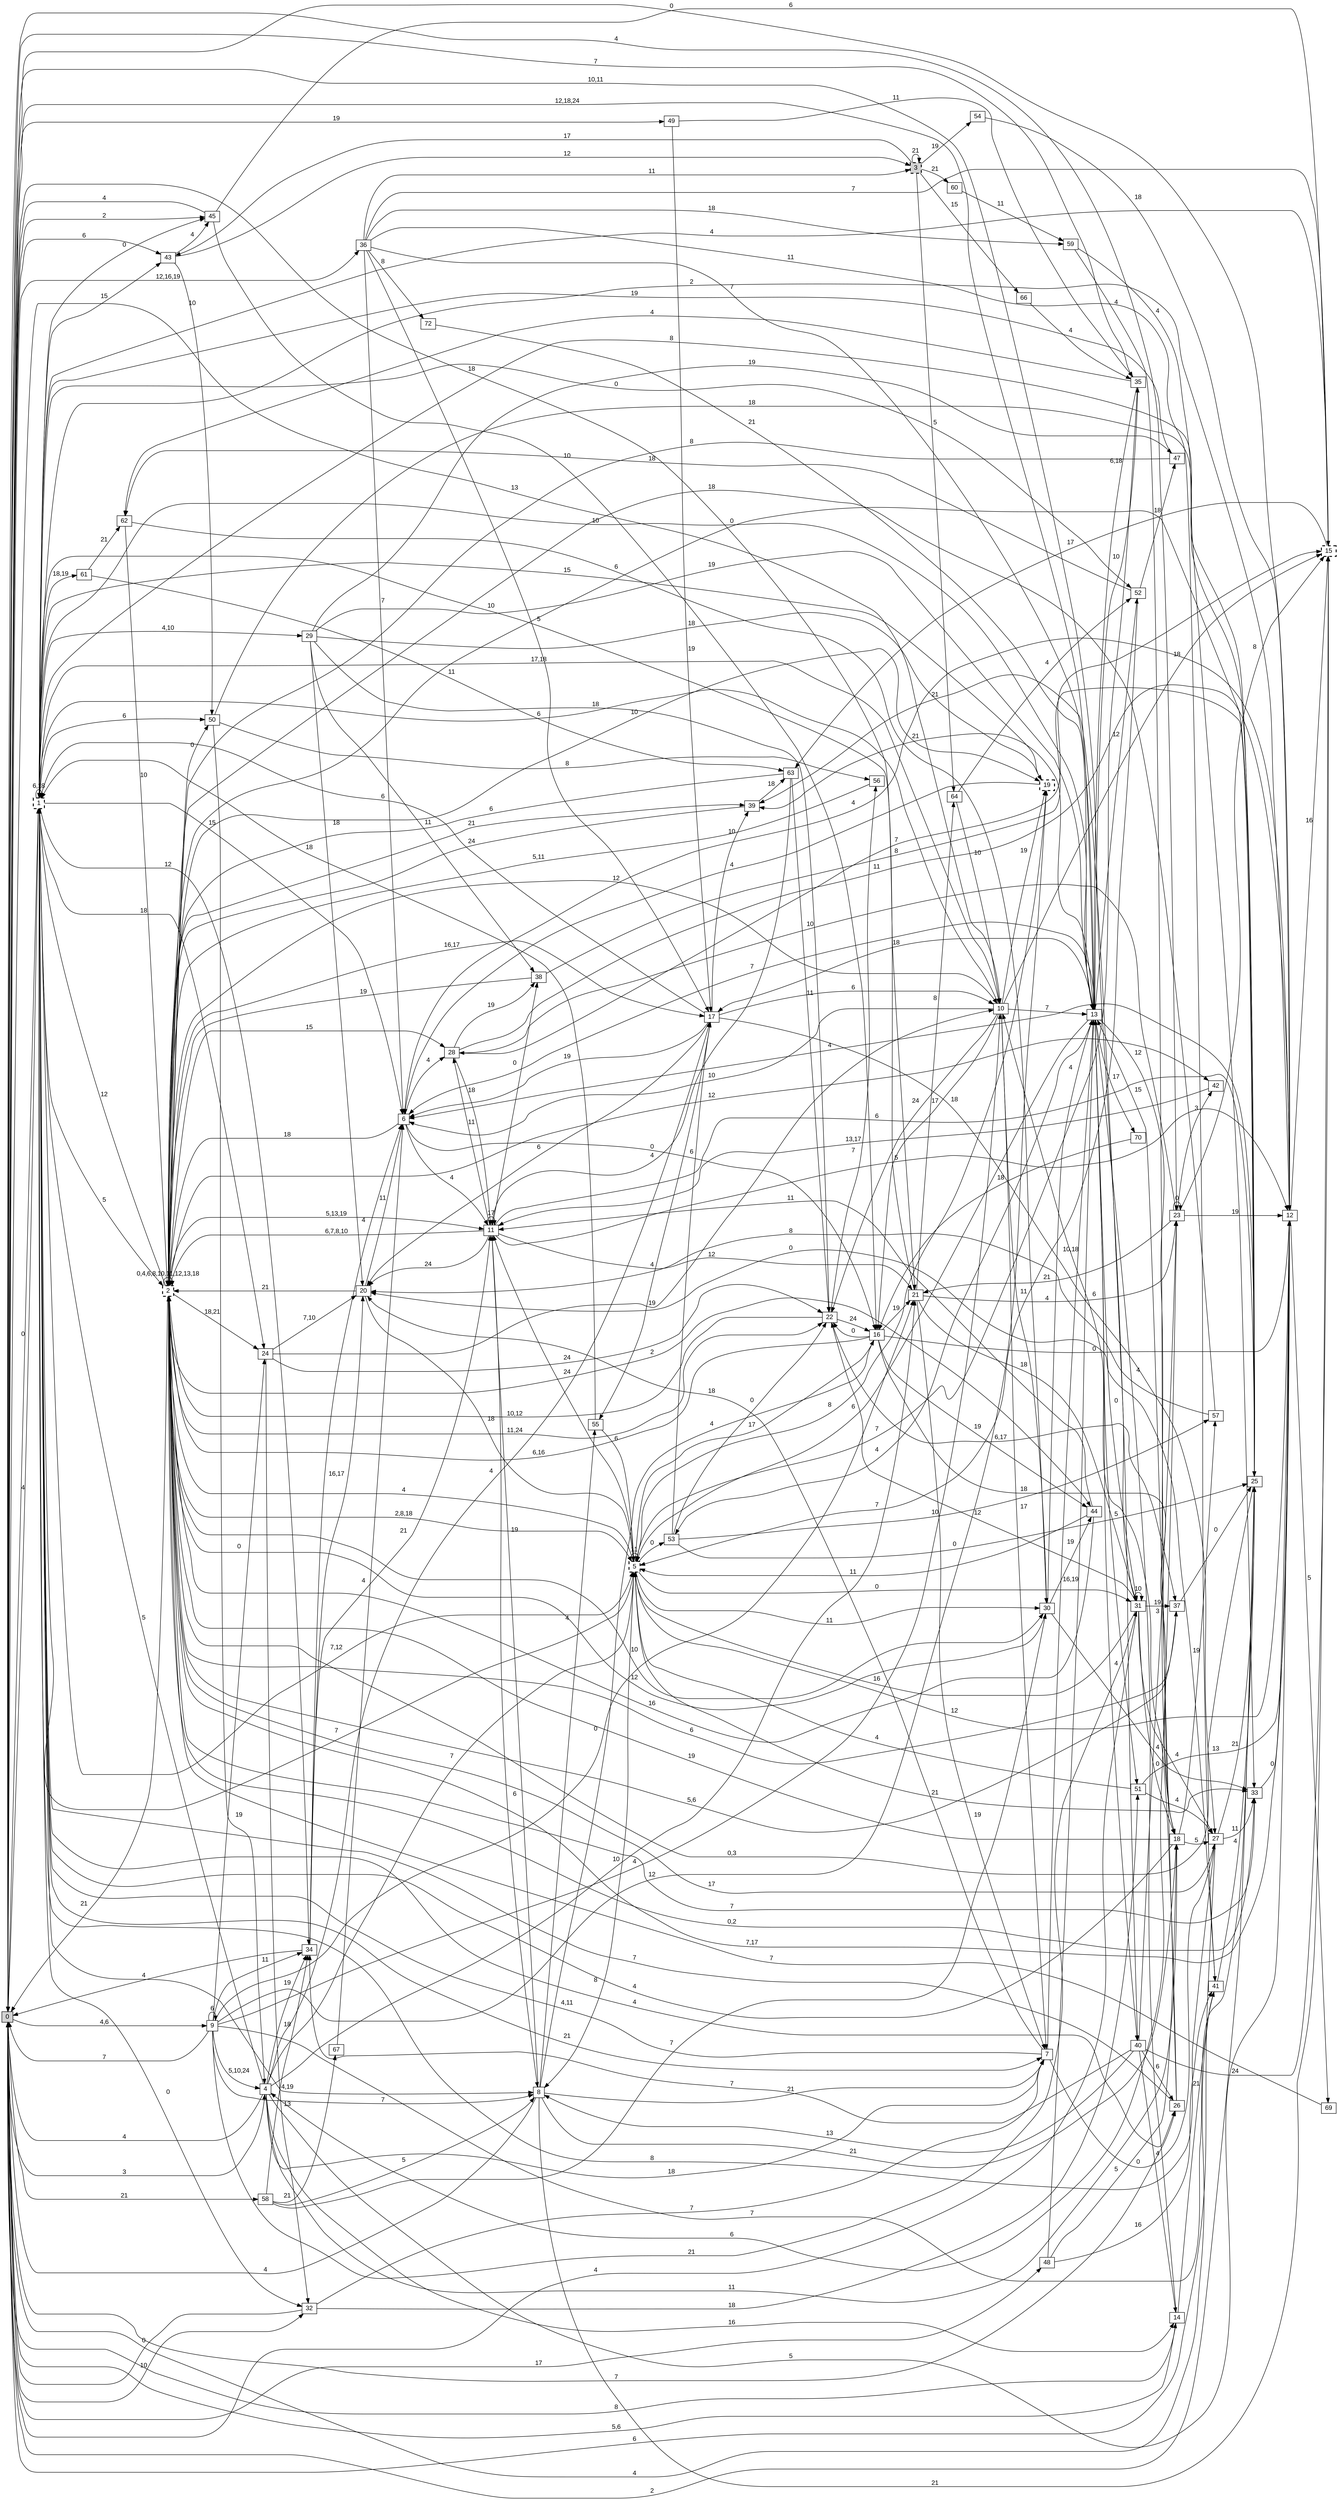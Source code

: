 digraph "NDFA" {
  rankdir=LR
  node [shape=box width=0.1 height=0.1 fontname=Arial]
  edge [fontname=Arial]
/* Estados */
 s0 [label="0" style="filled"] /* I:1 F:0 D:0 */
 s1 [label="1" style="bold,dashed"] /* I:0 F:1 D:0 */
 s2 [label="2" style="bold,dashed"] /* I:0 F:1 D:0 */
 s3 [label="3" style="filled,bold,dashed"] /* I:1 F:1 D:0 */
 s4 [label="4" ] /* I:0 F:0 D:0 */
 s5 [label="5" style="bold,dashed"] /* I:0 F:1 D:0 */
 s6 [label="6" ] /* I:0 F:0 D:0 */
 s7 [label="7" ] /* I:0 F:0 D:0 */
 s8 [label="8" ] /* I:0 F:0 D:0 */
 s9 [label="9" ] /* I:0 F:0 D:0 */
 s10 [label="10" ] /* I:0 F:0 D:0 */
 s11 [label="11" ] /* I:0 F:0 D:0 */
 s12 [label="12" ] /* I:0 F:0 D:0 */
 s13 [label="13" ] /* I:0 F:0 D:0 */
 s14 [label="14" ] /* I:0 F:0 D:0 */
 s15 [label="15" style="bold,dashed"] /* I:0 F:1 D:0 */
 s16 [label="16" ] /* I:0 F:0 D:0 */
 s17 [label="17" ] /* I:0 F:0 D:0 */
 s18 [label="18" ] /* I:0 F:0 D:0 */
 s19 [label="19" style="bold,dashed"] /* I:0 F:1 D:0 */
 s20 [label="20" ] /* I:0 F:0 D:0 */
 s21 [label="21" ] /* I:0 F:0 D:0 */
 s22 [label="22" ] /* I:0 F:0 D:0 */
 s23 [label="23" ] /* I:0 F:0 D:0 */
 s24 [label="24" ] /* I:0 F:0 D:0 */
 s25 [label="25" ] /* I:0 F:0 D:0 */
 s26 [label="26" ] /* I:0 F:0 D:0 */
 s27 [label="27" ] /* I:0 F:0 D:0 */
 s28 [label="28" ] /* I:0 F:0 D:0 */
 s29 [label="29" ] /* I:0 F:0 D:0 */
 s30 [label="30" ] /* I:0 F:0 D:0 */
 s31 [label="31" ] /* I:0 F:0 D:0 */
 s32 [label="32" ] /* I:0 F:0 D:0 */
 s33 [label="33" ] /* I:0 F:0 D:0 */
 s34 [label="34" ] /* I:0 F:0 D:0 */
 s35 [label="35" ] /* I:0 F:0 D:0 */
 s36 [label="36" ] /* I:0 F:0 D:0 */
 s37 [label="37" ] /* I:0 F:0 D:0 */
 s38 [label="38" ] /* I:0 F:0 D:0 */
 s39 [label="39" ] /* I:0 F:0 D:0 */
 s40 [label="40" ] /* I:0 F:0 D:0 */
 s41 [label="41" ] /* I:0 F:0 D:0 */
 s42 [label="42" ] /* I:0 F:0 D:0 */
 s43 [label="43" ] /* I:0 F:0 D:0 */
 s44 [label="44" ] /* I:0 F:0 D:0 */
 s45 [label="45" ] /* I:0 F:0 D:0 */
 s47 [label="47" ] /* I:0 F:0 D:0 */
 s48 [label="48" ] /* I:0 F:0 D:0 */
 s49 [label="49" ] /* I:0 F:0 D:0 */
 s50 [label="50" ] /* I:0 F:0 D:0 */
 s51 [label="51" ] /* I:0 F:0 D:0 */
 s52 [label="52" ] /* I:0 F:0 D:0 */
 s53 [label="53" ] /* I:0 F:0 D:0 */
 s54 [label="54" ] /* I:0 F:0 D:0 */
 s55 [label="55" ] /* I:0 F:0 D:0 */
 s56 [label="56" ] /* I:0 F:0 D:0 */
 s57 [label="57" ] /* I:0 F:0 D:0 */
 s58 [label="58" ] /* I:0 F:0 D:0 */
 s59 [label="59" ] /* I:0 F:0 D:0 */
 s60 [label="60" ] /* I:0 F:0 D:0 */
 s61 [label="61" ] /* I:0 F:0 D:0 */
 s62 [label="62" ] /* I:0 F:0 D:0 */
 s63 [label="63" ] /* I:0 F:0 D:0 */
 s64 [label="64" ] /* I:0 F:0 D:0 */
 s66 [label="66" ] /* I:0 F:0 D:0 */
 s67 [label="67" ] /* I:0 F:0 D:0 */
 s69 [label="69" ] /* I:0 F:0 D:0 */
 s70 [label="70" ] /* I:0 F:0 D:0 */
 s72 [label="72" ] /* I:0 F:0 D:0 */
/* Transiciones */
  s0 -> s1 [label="0"]
  s0 -> s4 [label="3"]
  s0 -> s9 [label="4,6"]
  s0 -> s10 [label="13"]
  s0 -> s13 [label="12,18,24"]
  s0 -> s14 [label="5,6"]
  s0 -> s21 [label="18"]
  s0 -> s23 [label="4"]
  s0 -> s26 [label="7"]
  s0 -> s32 [label="10"]
  s0 -> s35 [label="7"]
  s0 -> s36 [label="12,16,19"]
  s0 -> s40 [label="10,11"]
  s0 -> s43 [label="6"]
  s0 -> s45 [label="2"]
  s0 -> s48 [label="17"]
  s0 -> s49 [label="19"]
  s0 -> s58 [label="21"]
  s1 -> s0 [label="4"]
  s1 -> s1 [label="6,18"]
  s1 -> s2 [label="5"]
  s1 -> s5 [label="7,12"]
  s1 -> s6 [label="15"]
  s1 -> s7 [label="21"]
  s1 -> s8 [label="4,19"]
  s1 -> s10 [label="17,18"]
  s1 -> s12 [label="2"]
  s1 -> s24 [label="18"]
  s1 -> s26 [label="4"]
  s1 -> s29 [label="4,10"]
  s1 -> s32 [label="0"]
  s1 -> s34 [label="12"]
  s1 -> s43 [label="15"]
  s1 -> s45 [label="0"]
  s1 -> s50 [label="6"]
  s1 -> s52 [label="0"]
  s1 -> s61 [label="18,19"]
  s2 -> s0 [label="21"]
  s2 -> s1 [label="12"]
  s2 -> s2 [label="0,4,6,8,10,11,12,13,18"]
  s2 -> s5 [label="2,8,18"]
  s2 -> s10 [label="12"]
  s2 -> s11 [label="5,13,19"]
  s2 -> s17 [label="16,17"]
  s2 -> s19 [label="10"]
  s2 -> s22 [label="11,24"]
  s2 -> s24 [label="18,21"]
  s2 -> s25 [label="0"]
  s2 -> s28 [label="15"]
  s2 -> s30 [label="10"]
  s2 -> s33 [label="7"]
  s2 -> s37 [label="6"]
  s2 -> s39 [label="21"]
  s2 -> s42 [label="12"]
  s2 -> s44 [label="2"]
  s2 -> s50 [label="0"]
  s3 -> s3 [label="21"]
  s3 -> s43 [label="17"]
  s3 -> s54 [label="19"]
  s3 -> s60 [label="21"]
  s3 -> s64 [label="5"]
  s3 -> s66 [label="15"]
  s4 -> s0 [label="4"]
  s4 -> s1 [label="5"]
  s4 -> s5 [label="7"]
  s4 -> s7 [label="18"]
  s4 -> s12 [label="5"]
  s4 -> s14 [label="16"]
  s4 -> s17 [label="4"]
  s4 -> s18 [label="11"]
  s4 -> s21 [label="10"]
  s4 -> s34 [label="19"]
  s5 -> s1 [label="7"]
  s5 -> s2 [label="4"]
  s5 -> s5 [label="11"]
  s5 -> s8 [label="8"]
  s5 -> s11 [label="24"]
  s5 -> s12 [label="12"]
  s5 -> s16 [label="17"]
  s5 -> s30 [label="11"]
  s5 -> s31 [label="0"]
  s5 -> s33 [label="21"]
  s5 -> s53 [label="0"]
  s6 -> s2 [label="18"]
  s6 -> s11 [label="4"]
  s6 -> s16 [label="0"]
  s6 -> s28 [label="4"]
  s7 -> s1 [label="4,11"]
  s7 -> s13 [label="10,18"]
  s7 -> s20 [label="18"]
  s7 -> s27 [label="0"]
  s8 -> s0 [label="4"]
  s8 -> s7 [label="21"]
  s8 -> s11 [label="19"]
  s8 -> s15 [label="21"]
  s8 -> s16 [label="4"]
  s8 -> s18 [label="21"]
  s8 -> s55 [label="4"]
  s9 -> s0 [label="7"]
  s9 -> s4 [label="5,10,24"]
  s9 -> s8 [label="7"]
  s9 -> s9 [label="6"]
  s9 -> s10 [label="4"]
  s9 -> s19 [label="12"]
  s9 -> s21 [label="0"]
  s9 -> s24 [label="0"]
  s9 -> s25 [label="7"]
  s9 -> s31 [label="21"]
  s9 -> s34 [label="11"]
  s10 -> s1 [label="6"]
  s10 -> s6 [label="10"]
  s10 -> s7 [label="17"]
  s10 -> s13 [label="7"]
  s10 -> s15 [label="18"]
  s10 -> s16 [label="17"]
  s10 -> s19 [label="19"]
  s10 -> s22 [label="24"]
  s10 -> s30 [label="11"]
  s11 -> s2 [label="6,7,8,10"]
  s11 -> s8 [label="6"]
  s11 -> s11 [label="17"]
  s11 -> s12 [label="5"]
  s11 -> s20 [label="24"]
  s11 -> s21 [label="12"]
  s11 -> s25 [label="6"]
  s11 -> s28 [label="11"]
  s11 -> s38 [label="0"]
  s12 -> s0 [label="0"]
  s12 -> s2 [label="7,17"]
  s12 -> s6 [label="4"]
  s12 -> s15 [label="16"]
  s12 -> s69 [label="5"]
  s13 -> s1 [label="10"]
  s13 -> s5 [label="6"]
  s13 -> s6 [label="7"]
  s13 -> s17 [label="18"]
  s13 -> s18 [label="12"]
  s13 -> s31 [label="0"]
  s13 -> s35 [label="10"]
  s13 -> s39 [label="21"]
  s13 -> s40 [label="4"]
  s13 -> s51 [label="5"]
  s13 -> s52 [label="12"]
  s13 -> s53 [label="4"]
  s13 -> s70 [label="17"]
  s14 -> s0 [label="8"]
  s14 -> s13 [label="4"]
  s14 -> s41 [label="21"]
  s15 -> s1 [label="4"]
  s15 -> s63 [label="17"]
  s16 -> s2 [label="6,16"]
  s16 -> s12 [label="0"]
  s16 -> s18 [label="18"]
  s16 -> s21 [label="19"]
  s16 -> s22 [label="0"]
  s16 -> s44 [label="19"]
  s17 -> s1 [label="6"]
  s17 -> s6 [label="19"]
  s17 -> s10 [label="6"]
  s17 -> s20 [label="6"]
  s17 -> s27 [label="18"]
  s17 -> s39 [label="10"]
  s17 -> s55 [label="4"]
  s18 -> s1 [label="4"]
  s18 -> s2 [label="19"]
  s18 -> s27 [label="5"]
  s18 -> s57 [label="19"]
  s19 -> s1 [label="15"]
  s19 -> s5 [label="8"]
  s19 -> s6 [label="4"]
  s20 -> s2 [label="21"]
  s20 -> s5 [label="18"]
  s20 -> s6 [label="11"]
  s21 -> s1 [label="10"]
  s21 -> s7 [label="19"]
  s21 -> s23 [label="4"]
  s21 -> s31 [label="18"]
  s21 -> s64 [label="8"]
  s22 -> s2 [label="10,12"]
  s22 -> s16 [label="24"]
  s22 -> s37 [label="6,17"]
  s22 -> s56 [label="7"]
  s23 -> s4 [label="6"]
  s23 -> s12 [label="19"]
  s23 -> s15 [label="8"]
  s23 -> s21 [label="21"]
  s23 -> s23 [label="0"]
  s23 -> s28 [label="10"]
  s23 -> s42 [label="3"]
  s24 -> s10 [label="19"]
  s24 -> s20 [label="7,10"]
  s24 -> s22 [label="24"]
  s24 -> s32 [label="13"]
  s25 -> s0 [label="2"]
  s25 -> s1 [label="8"]
  s25 -> s2 [label="0,3"]
  s25 -> s6 [label="4"]
  s26 -> s1 [label="7"]
  s26 -> s10 [label="6"]
  s26 -> s13 [label="15"]
  s27 -> s0 [label="6"]
  s27 -> s1 [label="8"]
  s27 -> s2 [label="17"]
  s27 -> s25 [label="21"]
  s27 -> s33 [label="11"]
  s28 -> s11 [label="18"]
  s28 -> s12 [label="11"]
  s28 -> s15 [label="7"]
  s28 -> s38 [label="19"]
  s29 -> s13 [label="19"]
  s29 -> s19 [label="18"]
  s29 -> s20 [label="18"]
  s29 -> s22 [label="18"]
  s29 -> s38 [label="11"]
  s29 -> s47 [label="19"]
  s30 -> s2 [label="12"]
  s30 -> s13 [label="4"]
  s30 -> s33 [label="4"]
  s30 -> s44 [label="19"]
  s31 -> s0 [label="4"]
  s31 -> s5 [label="16"]
  s31 -> s18 [label="0"]
  s31 -> s22 [label="12"]
  s31 -> s27 [label="4"]
  s31 -> s31 [label="10"]
  s31 -> s37 [label="19"]
  s31 -> s39 [label="21"]
  s32 -> s0 [label="0"]
  s32 -> s7 [label="7"]
  s32 -> s51 [label="18"]
  s33 -> s2 [label="0,2"]
  s33 -> s12 [label="0"]
  s34 -> s0 [label="4"]
  s34 -> s6 [label="4"]
  s34 -> s11 [label="21"]
  s34 -> s20 [label="16,17"]
  s35 -> s5 [label="7"]
  s35 -> s13 [label="6,18"]
  s35 -> s62 [label="4"]
  s36 -> s3 [label="11"]
  s36 -> s6 [label="7"]
  s36 -> s13 [label="7"]
  s36 -> s15 [label="7"]
  s36 -> s17 [label="5"]
  s36 -> s41 [label="11"]
  s36 -> s59 [label="18"]
  s36 -> s72 [label="8"]
  s37 -> s2 [label="5,6"]
  s37 -> s25 [label="0"]
  s38 -> s2 [label="19"]
  s38 -> s25 [label="8"]
  s39 -> s2 [label="24"]
  s39 -> s63 [label="18"]
  s40 -> s8 [label="13"]
  s40 -> s14 [label="4"]
  s40 -> s15 [label="24"]
  s40 -> s23 [label="3"]
  s40 -> s26 [label="6"]
  s40 -> s34 [label="7"]
  s41 -> s0 [label="4"]
  s41 -> s20 [label="0"]
  s41 -> s25 [label="4"]
  s42 -> s11 [label="13,17"]
  s43 -> s3 [label="12"]
  s43 -> s45 [label="4"]
  s43 -> s50 [label="10"]
  s44 -> s2 [label="16"]
  s44 -> s5 [label="11"]
  s44 -> s11 [label="11"]
  s45 -> s0 [label="4"]
  s45 -> s15 [label="6"]
  s45 -> s16 [label="10"]
  s47 -> s1 [label="19"]
  s47 -> s2 [label="8"]
  s48 -> s13 [label="16,19"]
  s48 -> s18 [label="5"]
  s48 -> s41 [label="16"]
  s49 -> s17 [label="19"]
  s49 -> s35 [label="11"]
  s50 -> s4 [label="19"]
  s50 -> s25 [label="18"]
  s50 -> s56 [label="8"]
  s51 -> s5 [label="4"]
  s51 -> s12 [label="13"]
  s51 -> s27 [label="4"]
  s52 -> s5 [label="7"]
  s52 -> s47 [label="18"]
  s52 -> s62 [label="18"]
  s53 -> s17 [label="6"]
  s53 -> s22 [label="0"]
  s53 -> s25 [label="0"]
  s53 -> s57 [label="10"]
  s54 -> s12 [label="18"]
  s55 -> s1 [label="18"]
  s55 -> s5 [label="6"]
  s56 -> s2 [label="5,11"]
  s57 -> s2 [label="18"]
  s57 -> s20 [label="8"]
  s58 -> s8 [label="5"]
  s58 -> s30 [label="7"]
  s58 -> s34 [label="18"]
  s58 -> s67 [label="21"]
  s59 -> s18 [label="4"]
  s59 -> s33 [label="4"]
  s60 -> s59 [label="11"]
  s61 -> s62 [label="21"]
  s61 -> s63 [label="11"]
  s62 -> s2 [label="10"]
  s62 -> s30 [label="6"]
  s63 -> s2 [label="6"]
  s63 -> s11 [label="4"]
  s63 -> s22 [label="11"]
  s64 -> s10 [label="10"]
  s64 -> s52 [label="4"]
  s66 -> s35 [label="4"]
  s67 -> s6 [label="4"]
  s69 -> s2 [label="7"]
  s70 -> s16 [label="18"]
  s72 -> s13 [label="21"]
}
